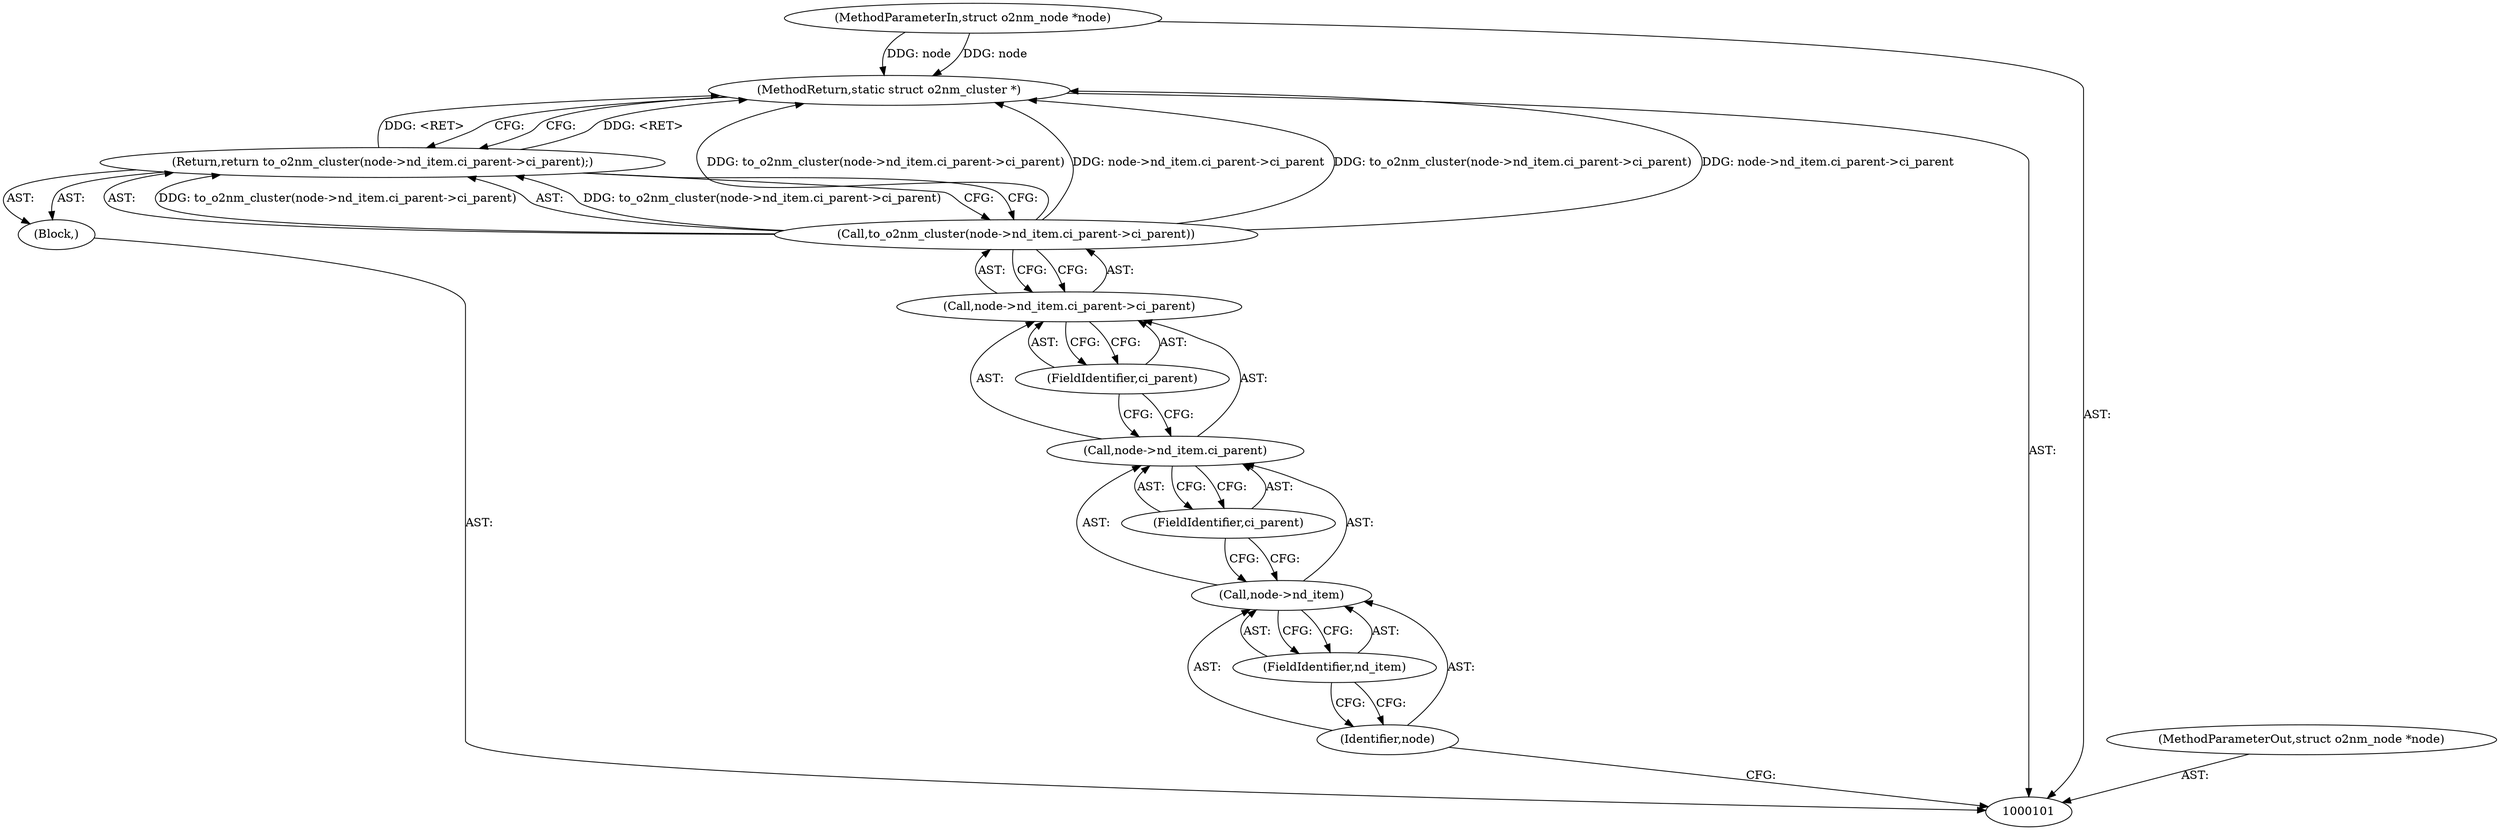 digraph "1_linux_853bc26a7ea39e354b9f8889ae7ad1492ffa28d2_2" {
"1000113" [label="(MethodReturn,static struct o2nm_cluster *)"];
"1000102" [label="(MethodParameterIn,struct o2nm_node *node)"];
"1000132" [label="(MethodParameterOut,struct o2nm_node *node)"];
"1000103" [label="(Block,)"];
"1000104" [label="(Return,return to_o2nm_cluster(node->nd_item.ci_parent->ci_parent);)"];
"1000106" [label="(Call,node->nd_item.ci_parent->ci_parent)"];
"1000107" [label="(Call,node->nd_item.ci_parent)"];
"1000108" [label="(Call,node->nd_item)"];
"1000109" [label="(Identifier,node)"];
"1000110" [label="(FieldIdentifier,nd_item)"];
"1000111" [label="(FieldIdentifier,ci_parent)"];
"1000112" [label="(FieldIdentifier,ci_parent)"];
"1000105" [label="(Call,to_o2nm_cluster(node->nd_item.ci_parent->ci_parent))"];
"1000113" -> "1000101"  [label="AST: "];
"1000113" -> "1000104"  [label="CFG: "];
"1000105" -> "1000113"  [label="DDG: to_o2nm_cluster(node->nd_item.ci_parent->ci_parent)"];
"1000105" -> "1000113"  [label="DDG: node->nd_item.ci_parent->ci_parent"];
"1000102" -> "1000113"  [label="DDG: node"];
"1000104" -> "1000113"  [label="DDG: <RET>"];
"1000102" -> "1000101"  [label="AST: "];
"1000102" -> "1000113"  [label="DDG: node"];
"1000132" -> "1000101"  [label="AST: "];
"1000103" -> "1000101"  [label="AST: "];
"1000104" -> "1000103"  [label="AST: "];
"1000104" -> "1000103"  [label="AST: "];
"1000104" -> "1000105"  [label="CFG: "];
"1000105" -> "1000104"  [label="AST: "];
"1000113" -> "1000104"  [label="CFG: "];
"1000104" -> "1000113"  [label="DDG: <RET>"];
"1000105" -> "1000104"  [label="DDG: to_o2nm_cluster(node->nd_item.ci_parent->ci_parent)"];
"1000106" -> "1000105"  [label="AST: "];
"1000106" -> "1000112"  [label="CFG: "];
"1000107" -> "1000106"  [label="AST: "];
"1000112" -> "1000106"  [label="AST: "];
"1000105" -> "1000106"  [label="CFG: "];
"1000107" -> "1000106"  [label="AST: "];
"1000107" -> "1000111"  [label="CFG: "];
"1000108" -> "1000107"  [label="AST: "];
"1000111" -> "1000107"  [label="AST: "];
"1000112" -> "1000107"  [label="CFG: "];
"1000108" -> "1000107"  [label="AST: "];
"1000108" -> "1000110"  [label="CFG: "];
"1000109" -> "1000108"  [label="AST: "];
"1000110" -> "1000108"  [label="AST: "];
"1000111" -> "1000108"  [label="CFG: "];
"1000109" -> "1000108"  [label="AST: "];
"1000109" -> "1000101"  [label="CFG: "];
"1000110" -> "1000109"  [label="CFG: "];
"1000110" -> "1000108"  [label="AST: "];
"1000110" -> "1000109"  [label="CFG: "];
"1000108" -> "1000110"  [label="CFG: "];
"1000111" -> "1000107"  [label="AST: "];
"1000111" -> "1000108"  [label="CFG: "];
"1000107" -> "1000111"  [label="CFG: "];
"1000112" -> "1000106"  [label="AST: "];
"1000112" -> "1000107"  [label="CFG: "];
"1000106" -> "1000112"  [label="CFG: "];
"1000105" -> "1000104"  [label="AST: "];
"1000105" -> "1000106"  [label="CFG: "];
"1000106" -> "1000105"  [label="AST: "];
"1000104" -> "1000105"  [label="CFG: "];
"1000105" -> "1000113"  [label="DDG: to_o2nm_cluster(node->nd_item.ci_parent->ci_parent)"];
"1000105" -> "1000113"  [label="DDG: node->nd_item.ci_parent->ci_parent"];
"1000105" -> "1000104"  [label="DDG: to_o2nm_cluster(node->nd_item.ci_parent->ci_parent)"];
}
